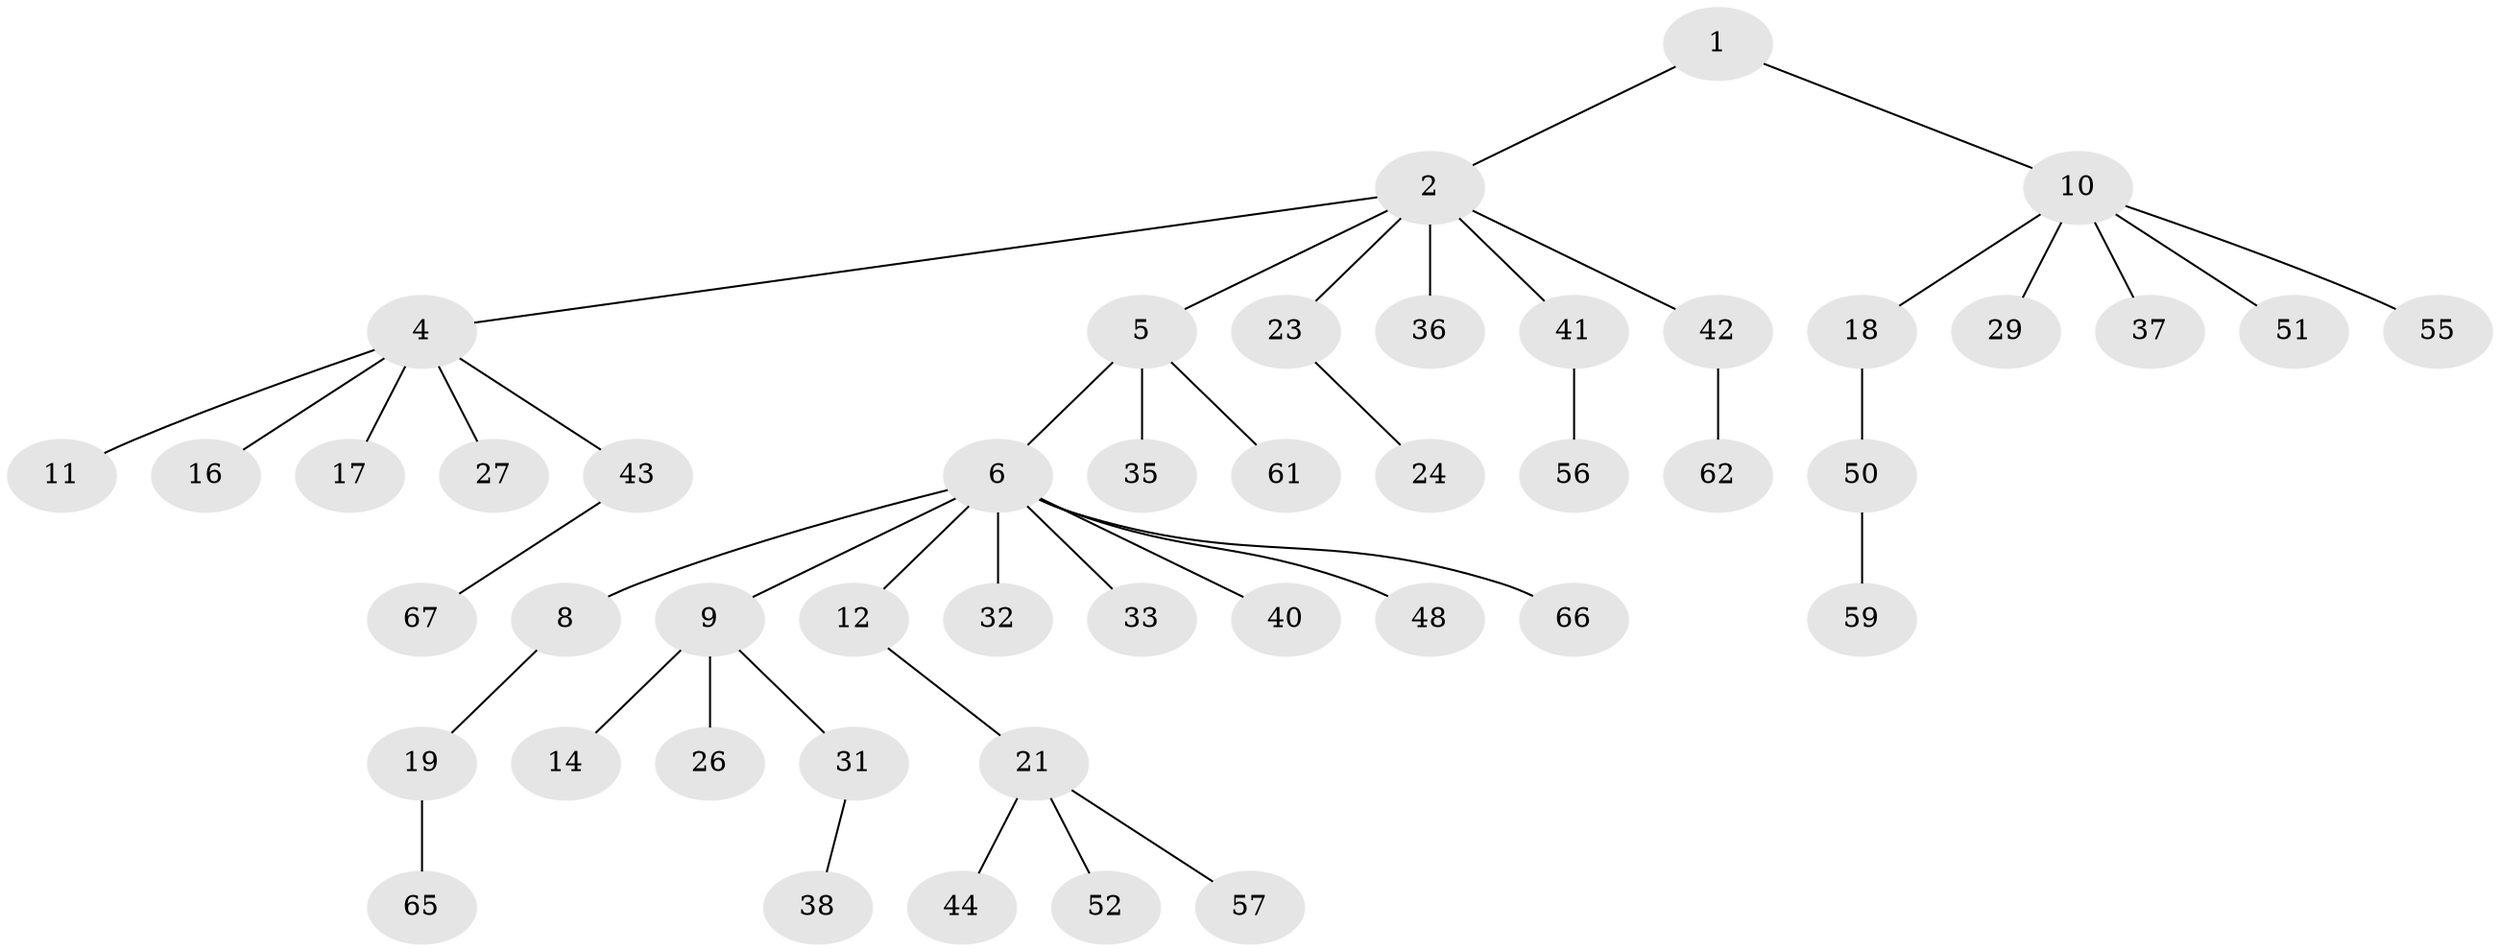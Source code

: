 // original degree distribution, {2: 0.34328358208955223, 7: 0.029850746268656716, 6: 0.029850746268656716, 4: 0.029850746268656716, 3: 0.1044776119402985, 1: 0.4626865671641791}
// Generated by graph-tools (version 1.1) at 2025/11/02/27/25 16:11:27]
// undirected, 46 vertices, 45 edges
graph export_dot {
graph [start="1"]
  node [color=gray90,style=filled];
  1;
  2 [super="+3"];
  4 [super="+20"];
  5 [super="+15"];
  6 [super="+7"];
  8;
  9 [super="+13"];
  10 [super="+22"];
  11;
  12;
  14 [super="+30"];
  16 [super="+39"];
  17;
  18 [super="+25"];
  19 [super="+34"];
  21 [super="+28"];
  23 [super="+60"];
  24;
  26;
  27 [super="+45"];
  29 [super="+53"];
  31 [super="+54"];
  32 [super="+47"];
  33;
  35 [super="+49"];
  36;
  37;
  38 [super="+63"];
  40;
  41 [super="+46"];
  42;
  43;
  44;
  48;
  50 [super="+64"];
  51;
  52;
  55;
  56 [super="+58"];
  57;
  59;
  61;
  62;
  65;
  66;
  67;
  1 -- 2;
  1 -- 10;
  2 -- 4;
  2 -- 5;
  2 -- 36;
  2 -- 41;
  2 -- 42;
  2 -- 23;
  4 -- 11;
  4 -- 16;
  4 -- 17;
  4 -- 43;
  4 -- 27;
  5 -- 6;
  5 -- 35;
  5 -- 61;
  6 -- 8;
  6 -- 33;
  6 -- 40;
  6 -- 48;
  6 -- 66;
  6 -- 32;
  6 -- 9;
  6 -- 12;
  8 -- 19;
  9 -- 14;
  9 -- 26;
  9 -- 31;
  10 -- 18;
  10 -- 29;
  10 -- 37;
  10 -- 51;
  10 -- 55;
  12 -- 21;
  18 -- 50;
  19 -- 65;
  21 -- 52;
  21 -- 57;
  21 -- 44;
  23 -- 24;
  31 -- 38;
  41 -- 56;
  42 -- 62;
  43 -- 67;
  50 -- 59;
}
